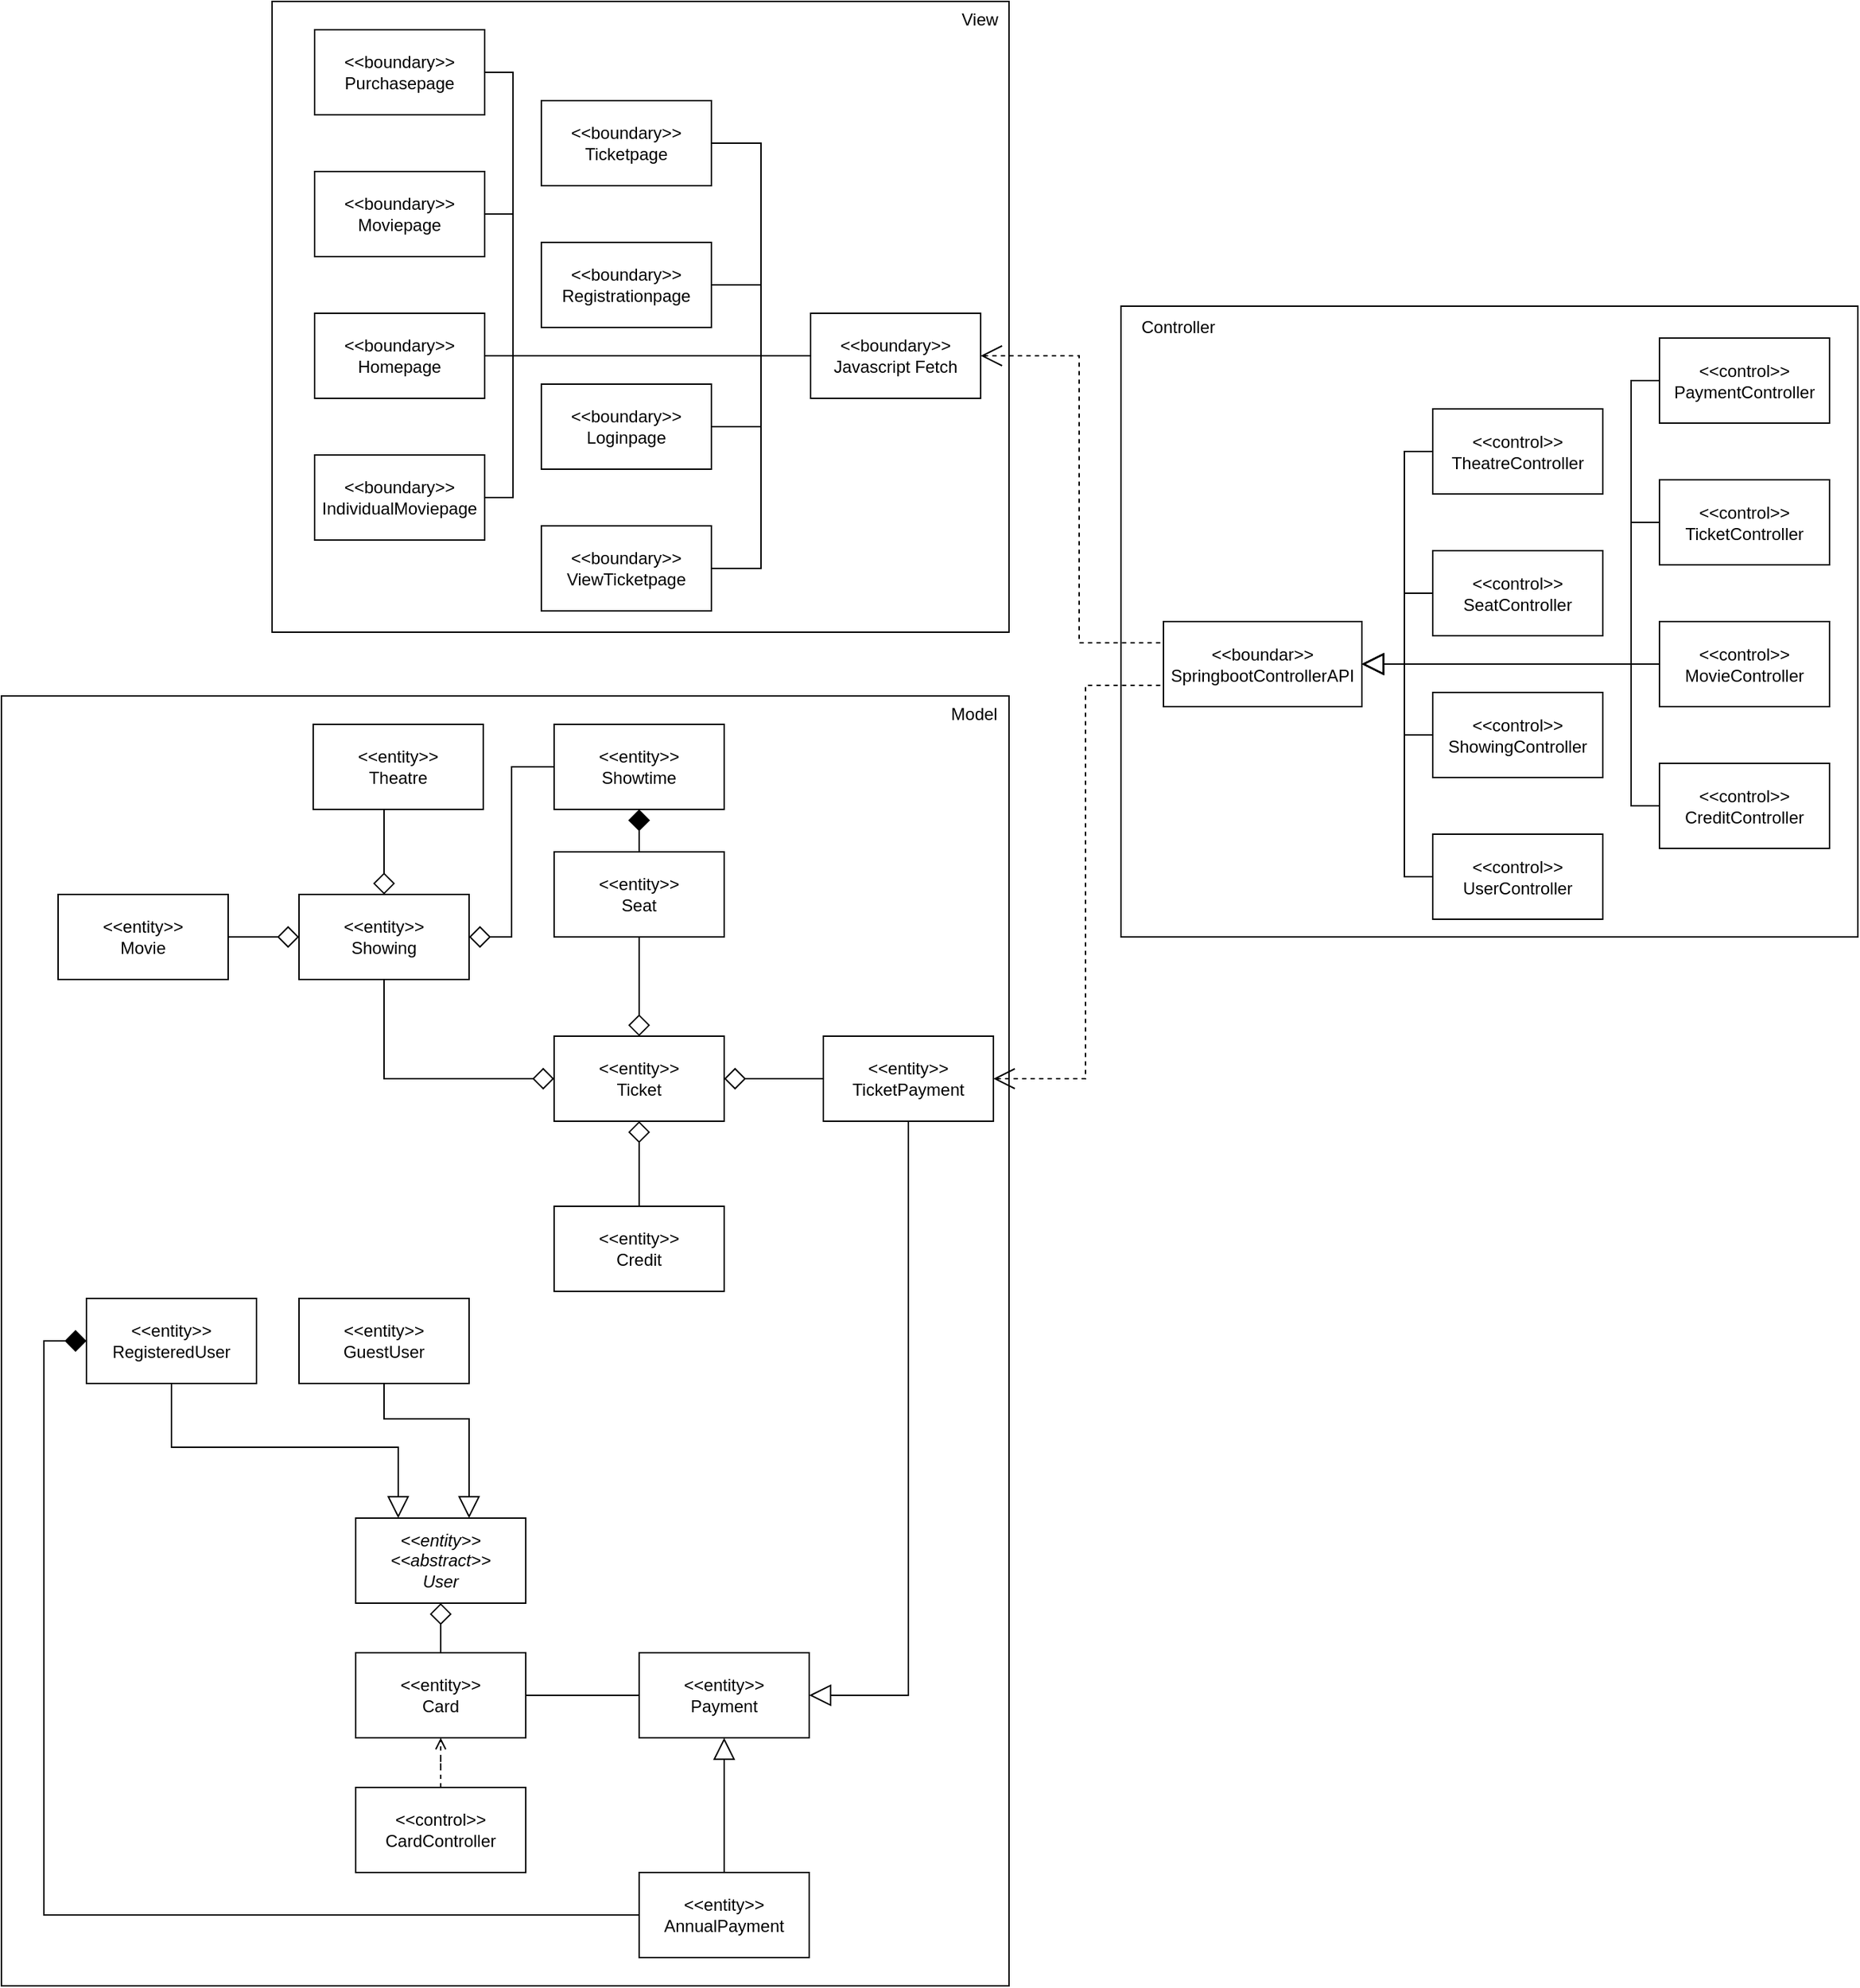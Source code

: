 <mxfile version="20.6.0" type="device"><diagram id="C5RBs43oDa-KdzZeNtuy" name="ClassDiagramWithRelationship"><mxGraphModel dx="1838" dy="2313" grid="1" gridSize="10" guides="1" tooltips="1" connect="1" arrows="1" fold="1" page="1" pageScale="1" pageWidth="827" pageHeight="1169" math="0" shadow="0"><root><mxCell id="WIyWlLk6GJQsqaUBKTNV-0"/><mxCell id="WIyWlLk6GJQsqaUBKTNV-1" parent="WIyWlLk6GJQsqaUBKTNV-0"/><mxCell id="yP-jrarWhvbIsnOj6PDA-54" value="" style="rounded=0;whiteSpace=wrap;html=1;" vertex="1" parent="WIyWlLk6GJQsqaUBKTNV-1"><mxGeometry x="1300" y="-315" width="520" height="445" as="geometry"/></mxCell><mxCell id="yP-jrarWhvbIsnOj6PDA-23" value="" style="rounded=0;whiteSpace=wrap;html=1;" vertex="1" parent="WIyWlLk6GJQsqaUBKTNV-1"><mxGeometry x="510" y="-40" width="711" height="910" as="geometry"/></mxCell><mxCell id="yP-jrarWhvbIsnOj6PDA-21" value="" style="rounded=0;whiteSpace=wrap;html=1;" vertex="1" parent="WIyWlLk6GJQsqaUBKTNV-1"><mxGeometry x="701" y="-530" width="520" height="445" as="geometry"/></mxCell><mxCell id="WvTQ3Xig4skDb0uY7sKW-32" style="edgeStyle=orthogonalEdgeStyle;rounded=0;orthogonalLoop=1;jettySize=auto;html=1;startArrow=none;startFill=0;endArrow=diamond;endFill=1;startSize=13;endSize=13;" parent="WIyWlLk6GJQsqaUBKTNV-1" source="Vw3LxaBkBs-qj7UnPlMT-19" target="Vw3LxaBkBs-qj7UnPlMT-18" edge="1"><mxGeometry relative="1" as="geometry"><Array as="points"/><mxPoint x="930" y="330" as="sourcePoint"/><mxPoint x="860" y="330" as="targetPoint"/></mxGeometry></mxCell><mxCell id="WvTQ3Xig4skDb0uY7sKW-12" style="edgeStyle=orthogonalEdgeStyle;rounded=0;orthogonalLoop=1;jettySize=auto;html=1;startArrow=diamond;startFill=0;endArrow=none;endFill=0;startSize=13;endSize=6;entryX=0.5;entryY=1;entryDx=0;entryDy=0;" parent="WIyWlLk6GJQsqaUBKTNV-1" source="Vw3LxaBkBs-qj7UnPlMT-11" target="Vw3LxaBkBs-qj7UnPlMT-12" edge="1"><mxGeometry relative="1" as="geometry"><Array as="points"><mxPoint x="780" y="40"/></Array><mxPoint x="960" y="482" as="sourcePoint"/><mxPoint x="1030" y="482" as="targetPoint"/></mxGeometry></mxCell><mxCell id="WvTQ3Xig4skDb0uY7sKW-13" style="edgeStyle=orthogonalEdgeStyle;rounded=0;orthogonalLoop=1;jettySize=auto;html=1;startArrow=diamond;startFill=0;endArrow=none;endFill=0;startSize=13;endSize=6;" parent="WIyWlLk6GJQsqaUBKTNV-1" source="Vw3LxaBkBs-qj7UnPlMT-11" target="Vw3LxaBkBs-qj7UnPlMT-18" edge="1"><mxGeometry relative="1" as="geometry"><mxPoint x="780" y="145" as="sourcePoint"/><mxPoint x="780" y="282.5" as="targetPoint"/><Array as="points"><mxPoint x="870" y="130"/><mxPoint x="870" y="10"/></Array></mxGeometry></mxCell><mxCell id="WvTQ3Xig4skDb0uY7sKW-11" style="edgeStyle=orthogonalEdgeStyle;rounded=0;orthogonalLoop=1;jettySize=auto;html=1;startArrow=none;startFill=0;endArrow=diamond;endFill=0;endSize=13;startSize=13;" parent="WIyWlLk6GJQsqaUBKTNV-1" source="Vw3LxaBkBs-qj7UnPlMT-8" target="Vw3LxaBkBs-qj7UnPlMT-11" edge="1"><mxGeometry relative="1" as="geometry"><mxPoint x="1030" y="285" as="sourcePoint"/><Array as="points"/><mxPoint x="880" y="415" as="targetPoint"/></mxGeometry></mxCell><mxCell id="WvTQ3Xig4skDb0uY7sKW-56" style="edgeStyle=orthogonalEdgeStyle;rounded=0;orthogonalLoop=1;jettySize=auto;html=1;startArrow=none;startFill=0;endArrow=block;endFill=0;startSize=13;endSize=13;" parent="WIyWlLk6GJQsqaUBKTNV-1" source="Vw3LxaBkBs-qj7UnPlMT-17" target="Vw3LxaBkBs-qj7UnPlMT-13" edge="1"><mxGeometry relative="1" as="geometry"><Array as="points"><mxPoint x="1020" y="770"/><mxPoint x="1020" y="770"/></Array><mxPoint x="710" y="745" as="sourcePoint"/></mxGeometry></mxCell><mxCell id="7rNk9e3ZUWS-Wxtz7FM0-44" style="edgeStyle=orthogonalEdgeStyle;rounded=0;orthogonalLoop=1;jettySize=auto;html=1;exitX=0;exitY=0.5;exitDx=0;exitDy=0;entryX=0;entryY=0.5;entryDx=0;entryDy=0;endArrow=diamond;endFill=1;endSize=13;" parent="WIyWlLk6GJQsqaUBKTNV-1" source="Vw3LxaBkBs-qj7UnPlMT-17" target="Vw3LxaBkBs-qj7UnPlMT-0" edge="1"><mxGeometry relative="1" as="geometry"><mxPoint x="350" y="795" as="sourcePoint"/><mxPoint x="340" y="-174" as="targetPoint"/></mxGeometry></mxCell><mxCell id="WvTQ3Xig4skDb0uY7sKW-55" style="edgeStyle=orthogonalEdgeStyle;rounded=0;orthogonalLoop=1;jettySize=auto;html=1;startArrow=none;startFill=0;endArrow=block;endFill=0;startSize=13;endSize=13;exitX=0.5;exitY=1;exitDx=0;exitDy=0;" parent="WIyWlLk6GJQsqaUBKTNV-1" source="Vw3LxaBkBs-qj7UnPlMT-16" target="Vw3LxaBkBs-qj7UnPlMT-13" edge="1"><mxGeometry relative="1" as="geometry"><mxPoint x="1130" y="330" as="sourcePoint"/><Array as="points"><mxPoint x="1150" y="665"/></Array></mxGeometry></mxCell><mxCell id="7rNk9e3ZUWS-Wxtz7FM0-7" style="edgeStyle=orthogonalEdgeStyle;rounded=0;orthogonalLoop=1;jettySize=auto;html=1;startArrow=none;startFill=0;endArrow=block;endFill=0;startSize=13;endSize=13;entryX=0.25;entryY=0;entryDx=0;entryDy=0;" parent="WIyWlLk6GJQsqaUBKTNV-1" source="Vw3LxaBkBs-qj7UnPlMT-0" target="Vw3LxaBkBs-qj7UnPlMT-4" edge="1"><mxGeometry relative="1" as="geometry"><Array as="points"><mxPoint x="630" y="490"/><mxPoint x="790" y="490"/></Array><mxPoint x="440" y="440" as="sourcePoint"/><mxPoint x="570" y="515" as="targetPoint"/></mxGeometry></mxCell><mxCell id="7rNk9e3ZUWS-Wxtz7FM0-9" style="edgeStyle=orthogonalEdgeStyle;rounded=0;orthogonalLoop=1;jettySize=auto;html=1;startArrow=none;startFill=0;endArrow=diamond;endFill=0;endSize=13;startSize=13;" parent="WIyWlLk6GJQsqaUBKTNV-1" source="Vw3LxaBkBs-qj7UnPlMT-7" target="Vw3LxaBkBs-qj7UnPlMT-15" edge="1"><mxGeometry relative="1" as="geometry"><mxPoint x="724" y="560" as="sourcePoint"/><mxPoint x="640" y="604" as="targetPoint"/><Array as="points"/></mxGeometry></mxCell><mxCell id="Vw3LxaBkBs-qj7UnPlMT-0" value="&amp;lt;&amp;lt;entity&amp;gt;&amp;gt;&lt;br&gt;RegisteredUser" style="rounded=0;whiteSpace=wrap;html=1;shadow=0;" parent="WIyWlLk6GJQsqaUBKTNV-1" vertex="1"><mxGeometry x="570" y="385" width="120" height="60" as="geometry"/></mxCell><mxCell id="Vw3LxaBkBs-qj7UnPlMT-2" value="&amp;lt;&amp;lt;entity&amp;gt;&amp;gt;&lt;br&gt;GuestUser" style="rounded=0;whiteSpace=wrap;html=1;shadow=0;" parent="WIyWlLk6GJQsqaUBKTNV-1" vertex="1"><mxGeometry x="720" y="385" width="120" height="60" as="geometry"/></mxCell><mxCell id="Vw3LxaBkBs-qj7UnPlMT-33" style="edgeStyle=orthogonalEdgeStyle;rounded=0;orthogonalLoop=1;jettySize=auto;html=1;exitX=0.5;exitY=1;exitDx=0;exitDy=0;entryX=0.5;entryY=0;entryDx=0;entryDy=0;startArrow=diamond;startFill=0;endArrow=none;endFill=0;startSize=13;endSize=13;targetPerimeterSpacing=13;" parent="WIyWlLk6GJQsqaUBKTNV-1" source="Vw3LxaBkBs-qj7UnPlMT-4" target="Vw3LxaBkBs-qj7UnPlMT-20" edge="1"><mxGeometry relative="1" as="geometry"/></mxCell><mxCell id="Vw3LxaBkBs-qj7UnPlMT-4" value="&lt;i&gt;&amp;lt;&amp;lt;entity&amp;gt;&amp;gt;&lt;br&gt;&amp;lt;&amp;lt;abstract&amp;gt;&amp;gt;&lt;br&gt;User&lt;/i&gt;" style="rounded=0;whiteSpace=wrap;html=1;shadow=0;" parent="WIyWlLk6GJQsqaUBKTNV-1" vertex="1"><mxGeometry x="760" y="540" width="120" height="60" as="geometry"/></mxCell><mxCell id="Vw3LxaBkBs-qj7UnPlMT-7" value="&amp;lt;&amp;lt;entity&amp;gt;&amp;gt;&lt;br&gt;Credit" style="rounded=0;whiteSpace=wrap;html=1;shadow=0;" parent="WIyWlLk6GJQsqaUBKTNV-1" vertex="1"><mxGeometry x="900" y="320" width="120" height="60" as="geometry"/></mxCell><mxCell id="Vw3LxaBkBs-qj7UnPlMT-8" value="&amp;lt;&amp;lt;entity&amp;gt;&amp;gt;&lt;br&gt;Movie" style="rounded=0;whiteSpace=wrap;html=1;shadow=0;" parent="WIyWlLk6GJQsqaUBKTNV-1" vertex="1"><mxGeometry x="550" y="100" width="120" height="60" as="geometry"/></mxCell><mxCell id="uT6MMMDVEHB4Xlq_Jltg-81" style="edgeStyle=orthogonalEdgeStyle;rounded=0;orthogonalLoop=1;jettySize=auto;html=1;startArrow=none;startFill=0;endArrow=diamond;endFill=0;endSize=13;entryX=0;entryY=0.5;entryDx=0;entryDy=0;exitX=0.5;exitY=1;exitDx=0;exitDy=0;" parent="WIyWlLk6GJQsqaUBKTNV-1" source="Vw3LxaBkBs-qj7UnPlMT-11" target="Vw3LxaBkBs-qj7UnPlMT-15" edge="1"><mxGeometry relative="1" as="geometry"><Array as="points"><mxPoint x="780" y="230"/></Array><mxPoint x="760" y="190" as="sourcePoint"/><mxPoint x="740" y="250" as="targetPoint"/></mxGeometry></mxCell><mxCell id="Vw3LxaBkBs-qj7UnPlMT-11" value="&amp;lt;&amp;lt;entity&amp;gt;&amp;gt;&lt;br&gt;Showing" style="rounded=0;whiteSpace=wrap;html=1;shadow=0;" parent="WIyWlLk6GJQsqaUBKTNV-1" vertex="1"><mxGeometry x="720" y="100" width="120" height="60" as="geometry"/></mxCell><mxCell id="Vw3LxaBkBs-qj7UnPlMT-12" value="&amp;lt;&amp;lt;entity&amp;gt;&amp;gt;&lt;br&gt;Theatre" style="rounded=0;whiteSpace=wrap;html=1;shadow=0;" parent="WIyWlLk6GJQsqaUBKTNV-1" vertex="1"><mxGeometry x="730" y="-20" width="120" height="60" as="geometry"/></mxCell><mxCell id="Vw3LxaBkBs-qj7UnPlMT-21" style="edgeStyle=orthogonalEdgeStyle;rounded=0;orthogonalLoop=1;jettySize=auto;html=1;exitX=0;exitY=0.5;exitDx=0;exitDy=0;entryX=1;entryY=0.5;entryDx=0;entryDy=0;endArrow=none;endFill=0;endSize=13;" parent="WIyWlLk6GJQsqaUBKTNV-1" source="Vw3LxaBkBs-qj7UnPlMT-13" target="Vw3LxaBkBs-qj7UnPlMT-20" edge="1"><mxGeometry relative="1" as="geometry"/></mxCell><mxCell id="Vw3LxaBkBs-qj7UnPlMT-13" value="&amp;lt;&amp;lt;entity&amp;gt;&amp;gt;&lt;br&gt;Payment" style="rounded=0;whiteSpace=wrap;html=1;shadow=0;" parent="WIyWlLk6GJQsqaUBKTNV-1" vertex="1"><mxGeometry x="960" y="635" width="120" height="60" as="geometry"/></mxCell><mxCell id="Vw3LxaBkBs-qj7UnPlMT-15" value="&amp;lt;&amp;lt;entity&amp;gt;&amp;gt;&lt;br&gt;Ticket" style="rounded=0;whiteSpace=wrap;html=1;shadow=0;" parent="WIyWlLk6GJQsqaUBKTNV-1" vertex="1"><mxGeometry x="900" y="200" width="120" height="60" as="geometry"/></mxCell><mxCell id="uT6MMMDVEHB4Xlq_Jltg-85" style="edgeStyle=orthogonalEdgeStyle;rounded=0;orthogonalLoop=1;jettySize=auto;html=1;exitX=0;exitY=0.5;exitDx=0;exitDy=0;entryX=1;entryY=0.5;entryDx=0;entryDy=0;startArrow=none;startFill=0;endArrow=diamond;endFill=0;endSize=13;" parent="WIyWlLk6GJQsqaUBKTNV-1" source="Vw3LxaBkBs-qj7UnPlMT-16" target="Vw3LxaBkBs-qj7UnPlMT-15" edge="1"><mxGeometry relative="1" as="geometry"><Array as="points"><mxPoint x="1100" y="230"/><mxPoint x="1100" y="230"/></Array></mxGeometry></mxCell><mxCell id="yP-jrarWhvbIsnOj6PDA-57" style="edgeStyle=orthogonalEdgeStyle;rounded=0;orthogonalLoop=1;jettySize=auto;html=1;entryX=0;entryY=0.75;entryDx=0;entryDy=0;startArrow=open;startFill=0;endArrow=none;endFill=0;startSize=13;endSize=13;dashed=1;" edge="1" parent="WIyWlLk6GJQsqaUBKTNV-1" source="Vw3LxaBkBs-qj7UnPlMT-16" target="yP-jrarWhvbIsnOj6PDA-29"><mxGeometry relative="1" as="geometry"/></mxCell><mxCell id="Vw3LxaBkBs-qj7UnPlMT-16" value="&amp;lt;&amp;lt;entity&amp;gt;&amp;gt;&lt;br&gt;TicketPayment" style="rounded=0;whiteSpace=wrap;html=1;shadow=0;" parent="WIyWlLk6GJQsqaUBKTNV-1" vertex="1"><mxGeometry x="1090" y="200" width="120" height="60" as="geometry"/></mxCell><mxCell id="Vw3LxaBkBs-qj7UnPlMT-17" value="&amp;lt;&amp;lt;entity&amp;gt;&amp;gt;&lt;br&gt;AnnualPayment" style="rounded=0;whiteSpace=wrap;html=1;shadow=0;" parent="WIyWlLk6GJQsqaUBKTNV-1" vertex="1"><mxGeometry x="960" y="790" width="120" height="60" as="geometry"/></mxCell><mxCell id="Vw3LxaBkBs-qj7UnPlMT-18" value="&amp;lt;&amp;lt;entity&amp;gt;&amp;gt;&lt;br&gt;Showtime" style="rounded=0;whiteSpace=wrap;html=1;shadow=0;" parent="WIyWlLk6GJQsqaUBKTNV-1" vertex="1"><mxGeometry x="900" y="-20" width="120" height="60" as="geometry"/></mxCell><mxCell id="uT6MMMDVEHB4Xlq_Jltg-84" style="edgeStyle=orthogonalEdgeStyle;rounded=0;orthogonalLoop=1;jettySize=auto;html=1;startArrow=none;startFill=0;endArrow=diamond;endFill=0;endSize=13;entryX=0.5;entryY=0;entryDx=0;entryDy=0;" parent="WIyWlLk6GJQsqaUBKTNV-1" source="Vw3LxaBkBs-qj7UnPlMT-19" target="Vw3LxaBkBs-qj7UnPlMT-15" edge="1"><mxGeometry relative="1" as="geometry"><mxPoint x="890" y="175" as="targetPoint"/></mxGeometry></mxCell><mxCell id="Vw3LxaBkBs-qj7UnPlMT-19" value="&amp;lt;&amp;lt;entity&amp;gt;&amp;gt;&lt;br&gt;Seat" style="rounded=0;whiteSpace=wrap;html=1;shadow=0;" parent="WIyWlLk6GJQsqaUBKTNV-1" vertex="1"><mxGeometry x="900" y="70" width="120" height="60" as="geometry"/></mxCell><mxCell id="Vw3LxaBkBs-qj7UnPlMT-20" value="&amp;lt;&amp;lt;entity&amp;gt;&amp;gt;&lt;br&gt;Card" style="rounded=0;whiteSpace=wrap;html=1;shadow=0;" parent="WIyWlLk6GJQsqaUBKTNV-1" vertex="1"><mxGeometry x="760" y="635" width="120" height="60" as="geometry"/></mxCell><mxCell id="yP-jrarWhvbIsnOj6PDA-49" style="edgeStyle=orthogonalEdgeStyle;rounded=0;orthogonalLoop=1;jettySize=auto;html=1;entryX=1;entryY=0.5;entryDx=0;entryDy=0;endArrow=block;endFill=0;endSize=13;startSize=13;" edge="1" parent="WIyWlLk6GJQsqaUBKTNV-1" source="uT6MMMDVEHB4Xlq_Jltg-10" target="yP-jrarWhvbIsnOj6PDA-29"><mxGeometry relative="1" as="geometry"><Array as="points"><mxPoint x="1660" y="-262.5"/><mxPoint x="1660" y="-62.5"/></Array></mxGeometry></mxCell><mxCell id="uT6MMMDVEHB4Xlq_Jltg-10" value="&amp;lt;&amp;lt;control&amp;gt;&amp;gt;&lt;br&gt;PaymentController" style="rounded=0;whiteSpace=wrap;html=1;shadow=0;" parent="WIyWlLk6GJQsqaUBKTNV-1" vertex="1"><mxGeometry x="1680" y="-292.5" width="120" height="60" as="geometry"/></mxCell><mxCell id="yP-jrarWhvbIsnOj6PDA-51" style="edgeStyle=orthogonalEdgeStyle;rounded=0;orthogonalLoop=1;jettySize=auto;html=1;entryX=1;entryY=0.5;entryDx=0;entryDy=0;endArrow=block;endFill=0;endSize=13;startSize=13;" edge="1" parent="WIyWlLk6GJQsqaUBKTNV-1" source="uT6MMMDVEHB4Xlq_Jltg-11" target="yP-jrarWhvbIsnOj6PDA-29"><mxGeometry relative="1" as="geometry"/></mxCell><mxCell id="uT6MMMDVEHB4Xlq_Jltg-11" value="&amp;lt;&amp;lt;control&amp;gt;&amp;gt;&lt;br&gt;SeatController" style="rounded=0;whiteSpace=wrap;html=1;shadow=0;" parent="WIyWlLk6GJQsqaUBKTNV-1" vertex="1"><mxGeometry x="1520" y="-142.5" width="120" height="60" as="geometry"/></mxCell><mxCell id="yP-jrarWhvbIsnOj6PDA-50" style="edgeStyle=orthogonalEdgeStyle;rounded=0;orthogonalLoop=1;jettySize=auto;html=1;entryX=1;entryY=0.5;entryDx=0;entryDy=0;endArrow=block;endFill=0;endSize=13;startSize=13;" edge="1" parent="WIyWlLk6GJQsqaUBKTNV-1" source="uT6MMMDVEHB4Xlq_Jltg-12" target="yP-jrarWhvbIsnOj6PDA-29"><mxGeometry relative="1" as="geometry"/></mxCell><mxCell id="uT6MMMDVEHB4Xlq_Jltg-12" value="&amp;lt;&amp;lt;control&amp;gt;&amp;gt;&lt;br&gt;TheatreController" style="rounded=0;whiteSpace=wrap;html=1;shadow=0;" parent="WIyWlLk6GJQsqaUBKTNV-1" vertex="1"><mxGeometry x="1520" y="-242.5" width="120" height="60" as="geometry"/></mxCell><mxCell id="yP-jrarWhvbIsnOj6PDA-46" style="edgeStyle=orthogonalEdgeStyle;rounded=0;orthogonalLoop=1;jettySize=auto;html=1;entryX=1;entryY=0.5;entryDx=0;entryDy=0;endArrow=block;endFill=0;endSize=13;startSize=13;" edge="1" parent="WIyWlLk6GJQsqaUBKTNV-1" source="uT6MMMDVEHB4Xlq_Jltg-13" target="yP-jrarWhvbIsnOj6PDA-29"><mxGeometry relative="1" as="geometry"/></mxCell><mxCell id="uT6MMMDVEHB4Xlq_Jltg-13" value="&amp;lt;&amp;lt;control&amp;gt;&amp;gt;&lt;br&gt;MovieController" style="rounded=0;whiteSpace=wrap;html=1;shadow=0;" parent="WIyWlLk6GJQsqaUBKTNV-1" vertex="1"><mxGeometry x="1680" y="-92.5" width="120" height="60" as="geometry"/></mxCell><mxCell id="yP-jrarWhvbIsnOj6PDA-48" style="edgeStyle=orthogonalEdgeStyle;rounded=0;orthogonalLoop=1;jettySize=auto;html=1;entryX=1;entryY=0.5;entryDx=0;entryDy=0;endArrow=block;endFill=0;endSize=13;startSize=13;" edge="1" parent="WIyWlLk6GJQsqaUBKTNV-1" source="uT6MMMDVEHB4Xlq_Jltg-14" target="yP-jrarWhvbIsnOj6PDA-29"><mxGeometry relative="1" as="geometry"><Array as="points"><mxPoint x="1660" y="-162.5"/><mxPoint x="1660" y="-62.5"/></Array></mxGeometry></mxCell><mxCell id="uT6MMMDVEHB4Xlq_Jltg-14" value="&amp;lt;&amp;lt;control&amp;gt;&amp;gt;&lt;br&gt;TicketController" style="rounded=0;whiteSpace=wrap;html=1;shadow=0;" parent="WIyWlLk6GJQsqaUBKTNV-1" vertex="1"><mxGeometry x="1680" y="-192.5" width="120" height="60" as="geometry"/></mxCell><mxCell id="yP-jrarWhvbIsnOj6PDA-52" style="edgeStyle=orthogonalEdgeStyle;rounded=0;orthogonalLoop=1;jettySize=auto;html=1;entryX=1;entryY=0.5;entryDx=0;entryDy=0;endArrow=block;endFill=0;endSize=13;startSize=13;" edge="1" parent="WIyWlLk6GJQsqaUBKTNV-1" source="uT6MMMDVEHB4Xlq_Jltg-15" target="yP-jrarWhvbIsnOj6PDA-29"><mxGeometry relative="1" as="geometry"/></mxCell><mxCell id="uT6MMMDVEHB4Xlq_Jltg-15" value="&amp;lt;&amp;lt;control&amp;gt;&amp;gt;&lt;br&gt;ShowingController" style="rounded=0;whiteSpace=wrap;html=1;shadow=0;" parent="WIyWlLk6GJQsqaUBKTNV-1" vertex="1"><mxGeometry x="1520" y="-42.5" width="120" height="60" as="geometry"/></mxCell><mxCell id="yP-jrarWhvbIsnOj6PDA-17" style="edgeStyle=orthogonalEdgeStyle;rounded=0;orthogonalLoop=1;jettySize=auto;html=1;entryX=0.5;entryY=1;entryDx=0;entryDy=0;dashed=1;endArrow=open;endFill=0;" edge="1" parent="WIyWlLk6GJQsqaUBKTNV-1" source="uT6MMMDVEHB4Xlq_Jltg-16" target="Vw3LxaBkBs-qj7UnPlMT-20"><mxGeometry relative="1" as="geometry"/></mxCell><mxCell id="uT6MMMDVEHB4Xlq_Jltg-16" value="&amp;lt;&amp;lt;control&amp;gt;&amp;gt;&lt;br&gt;CardController" style="rounded=0;whiteSpace=wrap;html=1;shadow=0;" parent="WIyWlLk6GJQsqaUBKTNV-1" vertex="1"><mxGeometry x="760" y="730" width="120" height="60" as="geometry"/></mxCell><mxCell id="yP-jrarWhvbIsnOj6PDA-47" style="edgeStyle=orthogonalEdgeStyle;rounded=0;orthogonalLoop=1;jettySize=auto;html=1;entryX=1;entryY=0.5;entryDx=0;entryDy=0;endArrow=block;endFill=0;endSize=13;startSize=13;" edge="1" parent="WIyWlLk6GJQsqaUBKTNV-1" source="uT6MMMDVEHB4Xlq_Jltg-17" target="yP-jrarWhvbIsnOj6PDA-29"><mxGeometry relative="1" as="geometry"><Array as="points"><mxPoint x="1660" y="37.5"/><mxPoint x="1660" y="-62.5"/></Array></mxGeometry></mxCell><mxCell id="uT6MMMDVEHB4Xlq_Jltg-17" value="&amp;lt;&amp;lt;control&amp;gt;&amp;gt;&lt;br&gt;CreditController" style="rounded=0;whiteSpace=wrap;html=1;shadow=0;" parent="WIyWlLk6GJQsqaUBKTNV-1" vertex="1"><mxGeometry x="1680" y="7.5" width="120" height="60" as="geometry"/></mxCell><mxCell id="yP-jrarWhvbIsnOj6PDA-53" style="edgeStyle=orthogonalEdgeStyle;rounded=0;orthogonalLoop=1;jettySize=auto;html=1;entryX=1;entryY=0.5;entryDx=0;entryDy=0;endArrow=block;endFill=0;endSize=13;startSize=13;" edge="1" parent="WIyWlLk6GJQsqaUBKTNV-1" source="uT6MMMDVEHB4Xlq_Jltg-18" target="yP-jrarWhvbIsnOj6PDA-29"><mxGeometry relative="1" as="geometry"/></mxCell><mxCell id="uT6MMMDVEHB4Xlq_Jltg-18" value="&amp;lt;&amp;lt;control&amp;gt;&amp;gt;&lt;br&gt;UserController" style="rounded=0;whiteSpace=wrap;html=1;shadow=0;" parent="WIyWlLk6GJQsqaUBKTNV-1" vertex="1"><mxGeometry x="1520" y="57.5" width="120" height="60" as="geometry"/></mxCell><mxCell id="yP-jrarWhvbIsnOj6PDA-39" style="edgeStyle=orthogonalEdgeStyle;rounded=0;orthogonalLoop=1;jettySize=auto;html=1;entryX=0;entryY=0.5;entryDx=0;entryDy=0;endArrow=none;endFill=0;" edge="1" parent="WIyWlLk6GJQsqaUBKTNV-1" source="yP-jrarWhvbIsnOj6PDA-0" target="yP-jrarWhvbIsnOj6PDA-32"><mxGeometry relative="1" as="geometry"/></mxCell><mxCell id="yP-jrarWhvbIsnOj6PDA-0" value="&amp;lt;&amp;lt;boundary&amp;gt;&amp;gt;&lt;br&gt;Loginpage" style="rounded=0;whiteSpace=wrap;html=1;shadow=0;" vertex="1" parent="WIyWlLk6GJQsqaUBKTNV-1"><mxGeometry x="891" y="-260" width="120" height="60" as="geometry"/></mxCell><mxCell id="yP-jrarWhvbIsnOj6PDA-38" style="edgeStyle=orthogonalEdgeStyle;rounded=0;orthogonalLoop=1;jettySize=auto;html=1;entryX=0;entryY=0.5;entryDx=0;entryDy=0;endArrow=none;endFill=0;" edge="1" parent="WIyWlLk6GJQsqaUBKTNV-1" source="yP-jrarWhvbIsnOj6PDA-1" target="yP-jrarWhvbIsnOj6PDA-32"><mxGeometry relative="1" as="geometry"/></mxCell><mxCell id="yP-jrarWhvbIsnOj6PDA-1" value="&amp;lt;&amp;lt;boundary&amp;gt;&amp;gt;&lt;br&gt;Homepage" style="rounded=0;whiteSpace=wrap;html=1;shadow=0;" vertex="1" parent="WIyWlLk6GJQsqaUBKTNV-1"><mxGeometry x="731" y="-310" width="120" height="60" as="geometry"/></mxCell><mxCell id="yP-jrarWhvbIsnOj6PDA-40" style="edgeStyle=orthogonalEdgeStyle;rounded=0;orthogonalLoop=1;jettySize=auto;html=1;entryX=0;entryY=0.5;entryDx=0;entryDy=0;endArrow=none;endFill=0;" edge="1" parent="WIyWlLk6GJQsqaUBKTNV-1" source="yP-jrarWhvbIsnOj6PDA-2" target="yP-jrarWhvbIsnOj6PDA-32"><mxGeometry relative="1" as="geometry"/></mxCell><mxCell id="yP-jrarWhvbIsnOj6PDA-2" value="&amp;lt;&amp;lt;boundary&amp;gt;&amp;gt;&lt;br&gt;Registrationpage" style="rounded=0;whiteSpace=wrap;html=1;shadow=0;" vertex="1" parent="WIyWlLk6GJQsqaUBKTNV-1"><mxGeometry x="891" y="-360" width="120" height="60" as="geometry"/></mxCell><mxCell id="yP-jrarWhvbIsnOj6PDA-44" style="edgeStyle=orthogonalEdgeStyle;rounded=0;orthogonalLoop=1;jettySize=auto;html=1;entryX=0;entryY=0.5;entryDx=0;entryDy=0;endArrow=none;endFill=0;" edge="1" parent="WIyWlLk6GJQsqaUBKTNV-1" source="yP-jrarWhvbIsnOj6PDA-3" target="yP-jrarWhvbIsnOj6PDA-32"><mxGeometry relative="1" as="geometry"><Array as="points"><mxPoint x="871" y="-380"/><mxPoint x="871" y="-280"/></Array></mxGeometry></mxCell><mxCell id="yP-jrarWhvbIsnOj6PDA-3" value="&amp;lt;&amp;lt;boundary&amp;gt;&amp;gt;&lt;br&gt;Moviepage" style="rounded=0;whiteSpace=wrap;html=1;shadow=0;" vertex="1" parent="WIyWlLk6GJQsqaUBKTNV-1"><mxGeometry x="731" y="-410" width="120" height="60" as="geometry"/></mxCell><mxCell id="yP-jrarWhvbIsnOj6PDA-43" style="edgeStyle=orthogonalEdgeStyle;rounded=0;orthogonalLoop=1;jettySize=auto;html=1;entryX=0;entryY=0.5;entryDx=0;entryDy=0;endArrow=none;endFill=0;" edge="1" parent="WIyWlLk6GJQsqaUBKTNV-1" source="yP-jrarWhvbIsnOj6PDA-4" target="yP-jrarWhvbIsnOj6PDA-32"><mxGeometry relative="1" as="geometry"><Array as="points"><mxPoint x="871" y="-180"/><mxPoint x="871" y="-280"/></Array></mxGeometry></mxCell><mxCell id="yP-jrarWhvbIsnOj6PDA-4" value="&amp;lt;&amp;lt;boundary&amp;gt;&amp;gt;&lt;br&gt;IndividualMoviepage" style="rounded=0;whiteSpace=wrap;html=1;shadow=0;" vertex="1" parent="WIyWlLk6GJQsqaUBKTNV-1"><mxGeometry x="731" y="-210" width="120" height="60" as="geometry"/></mxCell><mxCell id="yP-jrarWhvbIsnOj6PDA-41" style="edgeStyle=orthogonalEdgeStyle;rounded=0;orthogonalLoop=1;jettySize=auto;html=1;entryX=0;entryY=0.5;entryDx=0;entryDy=0;endArrow=none;endFill=0;" edge="1" parent="WIyWlLk6GJQsqaUBKTNV-1" source="yP-jrarWhvbIsnOj6PDA-5" target="yP-jrarWhvbIsnOj6PDA-32"><mxGeometry relative="1" as="geometry"/></mxCell><mxCell id="yP-jrarWhvbIsnOj6PDA-5" value="&amp;lt;&amp;lt;boundary&amp;gt;&amp;gt;&lt;br&gt;Ticketpage" style="rounded=0;whiteSpace=wrap;html=1;shadow=0;" vertex="1" parent="WIyWlLk6GJQsqaUBKTNV-1"><mxGeometry x="891" y="-460" width="120" height="60" as="geometry"/></mxCell><mxCell id="yP-jrarWhvbIsnOj6PDA-45" style="edgeStyle=orthogonalEdgeStyle;rounded=0;orthogonalLoop=1;jettySize=auto;html=1;entryX=0;entryY=0.5;entryDx=0;entryDy=0;endArrow=none;endFill=0;" edge="1" parent="WIyWlLk6GJQsqaUBKTNV-1" source="yP-jrarWhvbIsnOj6PDA-6" target="yP-jrarWhvbIsnOj6PDA-32"><mxGeometry relative="1" as="geometry"><Array as="points"><mxPoint x="871" y="-480"/><mxPoint x="871" y="-280"/></Array></mxGeometry></mxCell><mxCell id="yP-jrarWhvbIsnOj6PDA-6" value="&amp;lt;&amp;lt;boundary&amp;gt;&amp;gt;&lt;br&gt;Purchasepage" style="rounded=0;whiteSpace=wrap;html=1;shadow=0;" vertex="1" parent="WIyWlLk6GJQsqaUBKTNV-1"><mxGeometry x="731" y="-510" width="120" height="60" as="geometry"/></mxCell><mxCell id="yP-jrarWhvbIsnOj6PDA-42" style="edgeStyle=orthogonalEdgeStyle;rounded=0;orthogonalLoop=1;jettySize=auto;html=1;entryX=0;entryY=0.5;entryDx=0;entryDy=0;endArrow=none;endFill=0;" edge="1" parent="WIyWlLk6GJQsqaUBKTNV-1" source="yP-jrarWhvbIsnOj6PDA-7" target="yP-jrarWhvbIsnOj6PDA-32"><mxGeometry relative="1" as="geometry"/></mxCell><mxCell id="yP-jrarWhvbIsnOj6PDA-7" value="&amp;lt;&amp;lt;boundary&amp;gt;&amp;gt;&lt;br&gt;ViewTicketpage" style="rounded=0;whiteSpace=wrap;html=1;shadow=0;" vertex="1" parent="WIyWlLk6GJQsqaUBKTNV-1"><mxGeometry x="891" y="-160" width="120" height="60" as="geometry"/></mxCell><mxCell id="yP-jrarWhvbIsnOj6PDA-19" style="edgeStyle=orthogonalEdgeStyle;rounded=0;orthogonalLoop=1;jettySize=auto;html=1;startArrow=none;startFill=0;endArrow=block;endFill=0;startSize=13;endSize=13;exitX=0.5;exitY=1;exitDx=0;exitDy=0;" edge="1" parent="WIyWlLk6GJQsqaUBKTNV-1" source="Vw3LxaBkBs-qj7UnPlMT-2"><mxGeometry relative="1" as="geometry"><Array as="points"><mxPoint x="780" y="470"/><mxPoint x="840" y="470"/></Array><mxPoint x="318.997" y="500" as="sourcePoint"/><mxPoint x="840" y="540" as="targetPoint"/></mxGeometry></mxCell><mxCell id="yP-jrarWhvbIsnOj6PDA-22" value="View" style="text;html=1;align=center;verticalAlign=middle;resizable=0;points=[];autosize=1;strokeColor=none;fillColor=none;" vertex="1" parent="WIyWlLk6GJQsqaUBKTNV-1"><mxGeometry x="1178" y="-530" width="43" height="25" as="geometry"/></mxCell><mxCell id="yP-jrarWhvbIsnOj6PDA-25" value="Model" style="text;html=1;align=center;verticalAlign=middle;resizable=0;points=[];autosize=1;strokeColor=none;fillColor=none;" vertex="1" parent="WIyWlLk6GJQsqaUBKTNV-1"><mxGeometry x="1170" y="-40" width="51" height="25" as="geometry"/></mxCell><mxCell id="yP-jrarWhvbIsnOj6PDA-29" value="&amp;lt;&amp;lt;boundar&amp;gt;&amp;gt;&lt;br&gt;SpringbootControllerAPI" style="rounded=0;whiteSpace=wrap;html=1;shadow=0;" vertex="1" parent="WIyWlLk6GJQsqaUBKTNV-1"><mxGeometry x="1330" y="-92.5" width="140" height="60" as="geometry"/></mxCell><mxCell id="yP-jrarWhvbIsnOj6PDA-56" style="edgeStyle=orthogonalEdgeStyle;rounded=0;orthogonalLoop=1;jettySize=auto;html=1;entryX=0;entryY=0.25;entryDx=0;entryDy=0;startArrow=open;startFill=0;endArrow=none;endFill=0;startSize=13;endSize=13;dashed=1;" edge="1" parent="WIyWlLk6GJQsqaUBKTNV-1" source="yP-jrarWhvbIsnOj6PDA-32" target="yP-jrarWhvbIsnOj6PDA-29"><mxGeometry relative="1" as="geometry"/></mxCell><mxCell id="yP-jrarWhvbIsnOj6PDA-32" value="&amp;lt;&amp;lt;boundary&amp;gt;&amp;gt;&lt;br&gt;Javascript Fetch" style="rounded=0;whiteSpace=wrap;html=1;shadow=0;" vertex="1" parent="WIyWlLk6GJQsqaUBKTNV-1"><mxGeometry x="1081" y="-310" width="120" height="60" as="geometry"/></mxCell><mxCell id="yP-jrarWhvbIsnOj6PDA-55" value="Controller" style="text;html=1;align=center;verticalAlign=middle;resizable=0;points=[];autosize=1;strokeColor=none;fillColor=none;" vertex="1" parent="WIyWlLk6GJQsqaUBKTNV-1"><mxGeometry x="1300" y="-315" width="80" height="30" as="geometry"/></mxCell></root></mxGraphModel></diagram></mxfile>